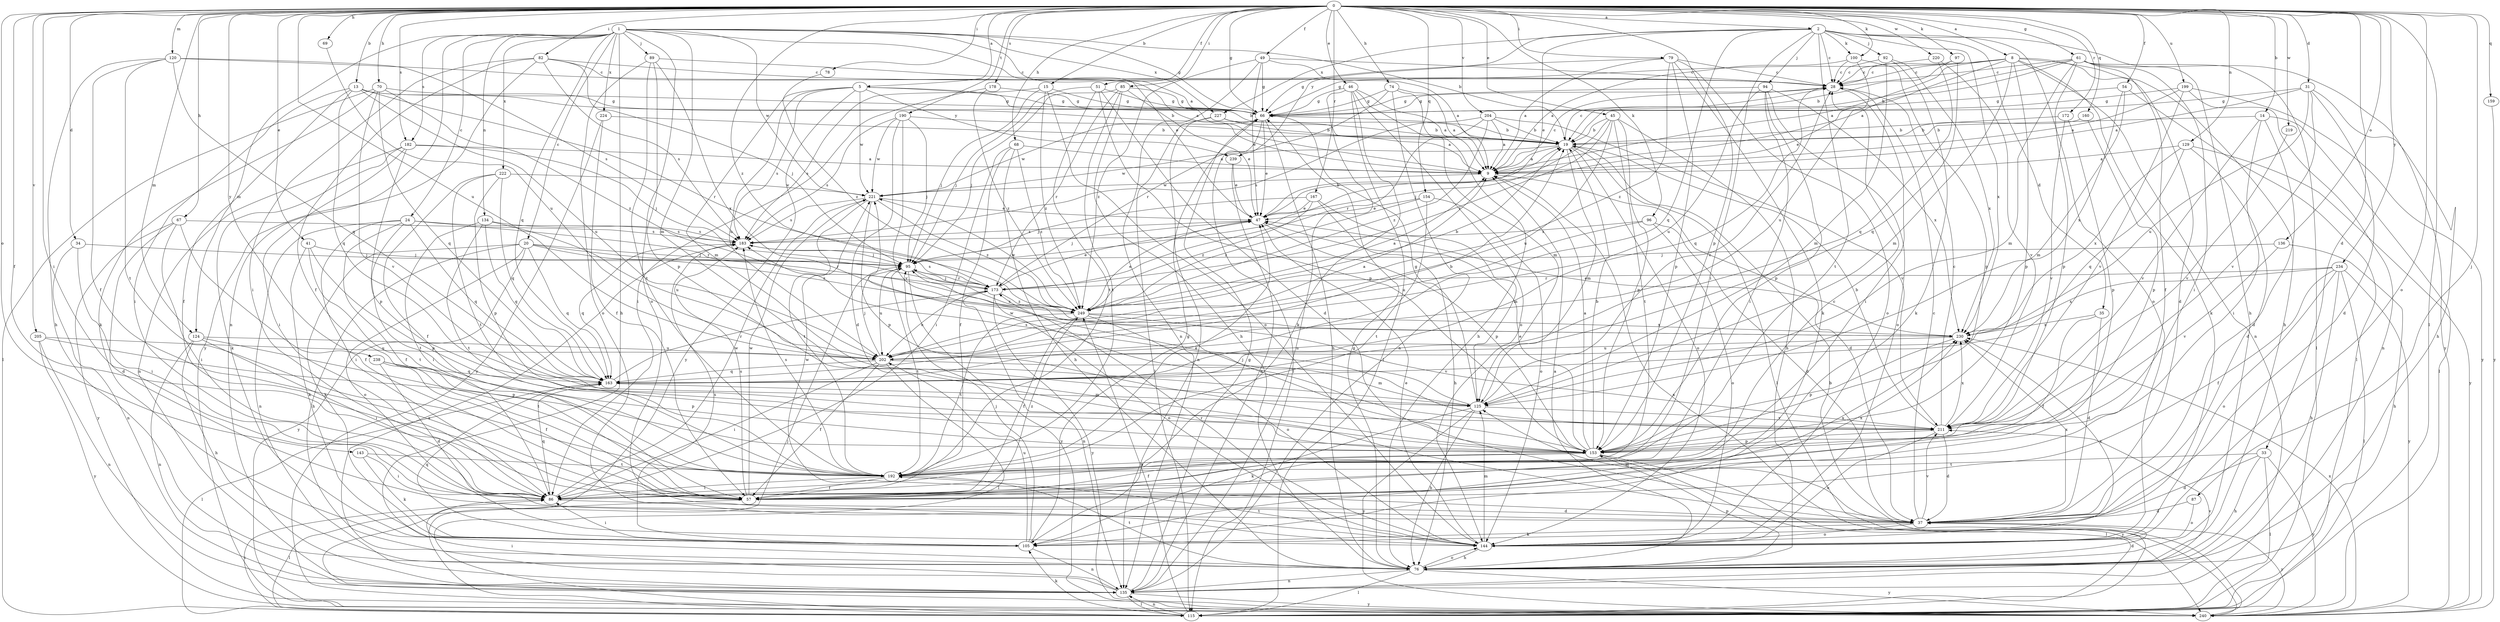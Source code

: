 strict digraph  {
0;
1;
2;
5;
8;
9;
13;
14;
15;
19;
20;
24;
28;
31;
33;
34;
35;
37;
41;
45;
46;
47;
49;
51;
54;
57;
61;
66;
67;
68;
69;
70;
74;
76;
78;
79;
82;
85;
86;
87;
89;
92;
94;
95;
96;
97;
100;
105;
115;
120;
124;
125;
129;
134;
135;
136;
143;
144;
153;
154;
159;
160;
163;
167;
172;
173;
178;
182;
183;
190;
192;
199;
202;
204;
205;
211;
219;
220;
221;
222;
224;
227;
230;
234;
238;
239;
240;
249;
0 -> 2  [label=a];
0 -> 5  [label=a];
0 -> 8  [label=a];
0 -> 13  [label=b];
0 -> 14  [label=b];
0 -> 15  [label=b];
0 -> 31  [label=d];
0 -> 33  [label=d];
0 -> 34  [label=d];
0 -> 41  [label=e];
0 -> 45  [label=e];
0 -> 46  [label=e];
0 -> 49  [label=f];
0 -> 51  [label=f];
0 -> 54  [label=f];
0 -> 57  [label=f];
0 -> 61  [label=g];
0 -> 66  [label=g];
0 -> 67  [label=h];
0 -> 68  [label=h];
0 -> 69  [label=h];
0 -> 70  [label=h];
0 -> 74  [label=h];
0 -> 78  [label=i];
0 -> 79  [label=i];
0 -> 82  [label=i];
0 -> 85  [label=i];
0 -> 86  [label=i];
0 -> 87  [label=j];
0 -> 96  [label=k];
0 -> 97  [label=k];
0 -> 100  [label=k];
0 -> 115  [label=l];
0 -> 120  [label=m];
0 -> 124  [label=m];
0 -> 129  [label=n];
0 -> 136  [label=o];
0 -> 143  [label=o];
0 -> 144  [label=o];
0 -> 153  [label=p];
0 -> 154  [label=q];
0 -> 159  [label=q];
0 -> 160  [label=q];
0 -> 167  [label=r];
0 -> 172  [label=r];
0 -> 178  [label=s];
0 -> 182  [label=s];
0 -> 190  [label=t];
0 -> 199  [label=u];
0 -> 202  [label=u];
0 -> 204  [label=v];
0 -> 205  [label=v];
0 -> 219  [label=w];
0 -> 220  [label=w];
0 -> 234  [label=y];
0 -> 238  [label=y];
0 -> 249  [label=z];
1 -> 9  [label=a];
1 -> 19  [label=b];
1 -> 20  [label=c];
1 -> 24  [label=c];
1 -> 47  [label=e];
1 -> 66  [label=g];
1 -> 76  [label=h];
1 -> 89  [label=j];
1 -> 124  [label=m];
1 -> 125  [label=m];
1 -> 134  [label=n];
1 -> 135  [label=n];
1 -> 144  [label=o];
1 -> 163  [label=q];
1 -> 182  [label=s];
1 -> 221  [label=w];
1 -> 222  [label=x];
1 -> 224  [label=x];
1 -> 227  [label=x];
2 -> 28  [label=c];
2 -> 35  [label=d];
2 -> 47  [label=e];
2 -> 76  [label=h];
2 -> 86  [label=i];
2 -> 92  [label=j];
2 -> 94  [label=j];
2 -> 100  [label=k];
2 -> 144  [label=o];
2 -> 163  [label=q];
2 -> 192  [label=t];
2 -> 227  [label=x];
2 -> 230  [label=x];
2 -> 239  [label=y];
5 -> 19  [label=b];
5 -> 66  [label=g];
5 -> 125  [label=m];
5 -> 183  [label=s];
5 -> 202  [label=u];
5 -> 221  [label=w];
5 -> 239  [label=y];
5 -> 240  [label=y];
8 -> 9  [label=a];
8 -> 28  [label=c];
8 -> 37  [label=d];
8 -> 47  [label=e];
8 -> 66  [label=g];
8 -> 76  [label=h];
8 -> 105  [label=k];
8 -> 125  [label=m];
8 -> 135  [label=n];
8 -> 153  [label=p];
9 -> 28  [label=c];
9 -> 37  [label=d];
9 -> 221  [label=w];
13 -> 19  [label=b];
13 -> 57  [label=f];
13 -> 66  [label=g];
13 -> 86  [label=i];
13 -> 163  [label=q];
13 -> 173  [label=r];
13 -> 202  [label=u];
14 -> 19  [label=b];
14 -> 37  [label=d];
14 -> 86  [label=i];
14 -> 115  [label=l];
14 -> 211  [label=v];
15 -> 66  [label=g];
15 -> 95  [label=j];
15 -> 144  [label=o];
15 -> 183  [label=s];
15 -> 249  [label=z];
19 -> 9  [label=a];
19 -> 28  [label=c];
19 -> 115  [label=l];
19 -> 125  [label=m];
19 -> 144  [label=o];
19 -> 221  [label=w];
20 -> 76  [label=h];
20 -> 95  [label=j];
20 -> 105  [label=k];
20 -> 144  [label=o];
20 -> 163  [label=q];
20 -> 173  [label=r];
20 -> 240  [label=y];
20 -> 249  [label=z];
24 -> 57  [label=f];
24 -> 86  [label=i];
24 -> 135  [label=n];
24 -> 163  [label=q];
24 -> 173  [label=r];
24 -> 183  [label=s];
24 -> 192  [label=t];
28 -> 66  [label=g];
28 -> 86  [label=i];
28 -> 163  [label=q];
31 -> 9  [label=a];
31 -> 37  [label=d];
31 -> 66  [label=g];
31 -> 76  [label=h];
31 -> 202  [label=u];
31 -> 211  [label=v];
33 -> 37  [label=d];
33 -> 76  [label=h];
33 -> 115  [label=l];
33 -> 192  [label=t];
33 -> 240  [label=y];
34 -> 86  [label=i];
34 -> 95  [label=j];
34 -> 135  [label=n];
35 -> 37  [label=d];
35 -> 57  [label=f];
35 -> 230  [label=x];
37 -> 28  [label=c];
37 -> 105  [label=k];
37 -> 125  [label=m];
37 -> 144  [label=o];
37 -> 211  [label=v];
37 -> 221  [label=w];
37 -> 230  [label=x];
37 -> 240  [label=y];
41 -> 95  [label=j];
41 -> 105  [label=k];
41 -> 153  [label=p];
41 -> 192  [label=t];
45 -> 19  [label=b];
45 -> 76  [label=h];
45 -> 95  [label=j];
45 -> 153  [label=p];
45 -> 173  [label=r];
45 -> 192  [label=t];
45 -> 202  [label=u];
46 -> 9  [label=a];
46 -> 66  [label=g];
46 -> 105  [label=k];
46 -> 115  [label=l];
46 -> 125  [label=m];
46 -> 135  [label=n];
46 -> 144  [label=o];
47 -> 19  [label=b];
47 -> 95  [label=j];
47 -> 153  [label=p];
47 -> 183  [label=s];
49 -> 9  [label=a];
49 -> 28  [label=c];
49 -> 47  [label=e];
49 -> 66  [label=g];
49 -> 135  [label=n];
49 -> 249  [label=z];
51 -> 37  [label=d];
51 -> 66  [label=g];
51 -> 95  [label=j];
51 -> 153  [label=p];
51 -> 192  [label=t];
54 -> 66  [label=g];
54 -> 115  [label=l];
54 -> 125  [label=m];
54 -> 230  [label=x];
57 -> 28  [label=c];
57 -> 115  [label=l];
57 -> 183  [label=s];
57 -> 221  [label=w];
57 -> 230  [label=x];
57 -> 249  [label=z];
61 -> 9  [label=a];
61 -> 19  [label=b];
61 -> 28  [label=c];
61 -> 57  [label=f];
61 -> 86  [label=i];
61 -> 115  [label=l];
61 -> 125  [label=m];
61 -> 153  [label=p];
61 -> 240  [label=y];
66 -> 19  [label=b];
66 -> 47  [label=e];
66 -> 76  [label=h];
66 -> 115  [label=l];
66 -> 221  [label=w];
67 -> 37  [label=d];
67 -> 57  [label=f];
67 -> 86  [label=i];
67 -> 183  [label=s];
67 -> 240  [label=y];
68 -> 9  [label=a];
68 -> 57  [label=f];
68 -> 76  [label=h];
68 -> 86  [label=i];
68 -> 249  [label=z];
69 -> 202  [label=u];
70 -> 66  [label=g];
70 -> 105  [label=k];
70 -> 115  [label=l];
70 -> 163  [label=q];
70 -> 211  [label=v];
70 -> 249  [label=z];
74 -> 9  [label=a];
74 -> 66  [label=g];
74 -> 76  [label=h];
74 -> 135  [label=n];
74 -> 173  [label=r];
76 -> 9  [label=a];
76 -> 37  [label=d];
76 -> 66  [label=g];
76 -> 115  [label=l];
76 -> 135  [label=n];
76 -> 144  [label=o];
76 -> 153  [label=p];
76 -> 192  [label=t];
76 -> 240  [label=y];
78 -> 249  [label=z];
79 -> 9  [label=a];
79 -> 28  [label=c];
79 -> 66  [label=g];
79 -> 105  [label=k];
79 -> 144  [label=o];
79 -> 153  [label=p];
79 -> 249  [label=z];
82 -> 9  [label=a];
82 -> 28  [label=c];
82 -> 57  [label=f];
82 -> 86  [label=i];
82 -> 95  [label=j];
82 -> 183  [label=s];
82 -> 240  [label=y];
85 -> 47  [label=e];
85 -> 66  [label=g];
85 -> 76  [label=h];
85 -> 95  [label=j];
85 -> 173  [label=r];
85 -> 192  [label=t];
86 -> 37  [label=d];
86 -> 163  [label=q];
86 -> 221  [label=w];
86 -> 230  [label=x];
87 -> 37  [label=d];
87 -> 144  [label=o];
89 -> 28  [label=c];
89 -> 144  [label=o];
89 -> 153  [label=p];
89 -> 192  [label=t];
89 -> 230  [label=x];
92 -> 28  [label=c];
92 -> 105  [label=k];
92 -> 125  [label=m];
92 -> 230  [label=x];
94 -> 66  [label=g];
94 -> 86  [label=i];
94 -> 144  [label=o];
94 -> 153  [label=p];
94 -> 202  [label=u];
94 -> 230  [label=x];
95 -> 173  [label=r];
95 -> 192  [label=t];
95 -> 202  [label=u];
95 -> 230  [label=x];
95 -> 240  [label=y];
96 -> 37  [label=d];
96 -> 144  [label=o];
96 -> 183  [label=s];
96 -> 202  [label=u];
97 -> 19  [label=b];
97 -> 28  [label=c];
97 -> 163  [label=q];
100 -> 9  [label=a];
100 -> 28  [label=c];
100 -> 153  [label=p];
100 -> 202  [label=u];
105 -> 66  [label=g];
105 -> 86  [label=i];
105 -> 95  [label=j];
105 -> 135  [label=n];
105 -> 163  [label=q];
105 -> 183  [label=s];
105 -> 202  [label=u];
115 -> 86  [label=i];
115 -> 95  [label=j];
115 -> 105  [label=k];
115 -> 135  [label=n];
115 -> 249  [label=z];
120 -> 28  [label=c];
120 -> 57  [label=f];
120 -> 76  [label=h];
120 -> 163  [label=q];
120 -> 183  [label=s];
120 -> 192  [label=t];
124 -> 76  [label=h];
124 -> 86  [label=i];
124 -> 135  [label=n];
124 -> 192  [label=t];
124 -> 202  [label=u];
125 -> 28  [label=c];
125 -> 66  [label=g];
125 -> 76  [label=h];
125 -> 105  [label=k];
125 -> 183  [label=s];
125 -> 211  [label=v];
125 -> 240  [label=y];
129 -> 9  [label=a];
129 -> 37  [label=d];
129 -> 163  [label=q];
129 -> 230  [label=x];
129 -> 240  [label=y];
134 -> 86  [label=i];
134 -> 163  [label=q];
134 -> 183  [label=s];
134 -> 192  [label=t];
134 -> 202  [label=u];
135 -> 66  [label=g];
135 -> 86  [label=i];
135 -> 115  [label=l];
135 -> 183  [label=s];
135 -> 211  [label=v];
135 -> 240  [label=y];
136 -> 76  [label=h];
136 -> 95  [label=j];
136 -> 211  [label=v];
143 -> 86  [label=i];
143 -> 105  [label=k];
143 -> 192  [label=t];
144 -> 47  [label=e];
144 -> 76  [label=h];
144 -> 125  [label=m];
144 -> 173  [label=r];
144 -> 192  [label=t];
144 -> 230  [label=x];
153 -> 9  [label=a];
153 -> 19  [label=b];
153 -> 47  [label=e];
153 -> 57  [label=f];
153 -> 95  [label=j];
153 -> 115  [label=l];
153 -> 192  [label=t];
153 -> 240  [label=y];
154 -> 47  [label=e];
154 -> 144  [label=o];
154 -> 192  [label=t];
154 -> 249  [label=z];
159 -> 240  [label=y];
160 -> 19  [label=b];
160 -> 153  [label=p];
163 -> 19  [label=b];
163 -> 115  [label=l];
163 -> 125  [label=m];
163 -> 173  [label=r];
167 -> 47  [label=e];
167 -> 76  [label=h];
167 -> 95  [label=j];
167 -> 125  [label=m];
167 -> 249  [label=z];
172 -> 19  [label=b];
172 -> 153  [label=p];
172 -> 211  [label=v];
173 -> 47  [label=e];
173 -> 95  [label=j];
173 -> 135  [label=n];
173 -> 144  [label=o];
173 -> 183  [label=s];
173 -> 202  [label=u];
173 -> 240  [label=y];
173 -> 249  [label=z];
178 -> 66  [label=g];
178 -> 86  [label=i];
178 -> 249  [label=z];
182 -> 9  [label=a];
182 -> 86  [label=i];
182 -> 95  [label=j];
182 -> 105  [label=k];
182 -> 135  [label=n];
182 -> 153  [label=p];
183 -> 95  [label=j];
183 -> 163  [label=q];
190 -> 19  [label=b];
190 -> 37  [label=d];
190 -> 95  [label=j];
190 -> 183  [label=s];
190 -> 211  [label=v];
190 -> 221  [label=w];
192 -> 47  [label=e];
192 -> 57  [label=f];
192 -> 86  [label=i];
192 -> 183  [label=s];
199 -> 9  [label=a];
199 -> 66  [label=g];
199 -> 135  [label=n];
199 -> 211  [label=v];
199 -> 240  [label=y];
202 -> 9  [label=a];
202 -> 57  [label=f];
202 -> 86  [label=i];
202 -> 95  [label=j];
202 -> 115  [label=l];
202 -> 125  [label=m];
202 -> 163  [label=q];
204 -> 9  [label=a];
204 -> 19  [label=b];
204 -> 173  [label=r];
204 -> 183  [label=s];
204 -> 211  [label=v];
204 -> 249  [label=z];
205 -> 135  [label=n];
205 -> 153  [label=p];
205 -> 202  [label=u];
205 -> 240  [label=y];
211 -> 19  [label=b];
211 -> 28  [label=c];
211 -> 37  [label=d];
211 -> 144  [label=o];
211 -> 153  [label=p];
211 -> 221  [label=w];
211 -> 230  [label=x];
219 -> 211  [label=v];
220 -> 28  [label=c];
220 -> 163  [label=q];
220 -> 211  [label=v];
221 -> 47  [label=e];
221 -> 153  [label=p];
221 -> 183  [label=s];
221 -> 192  [label=t];
221 -> 249  [label=z];
222 -> 57  [label=f];
222 -> 153  [label=p];
222 -> 163  [label=q];
222 -> 192  [label=t];
222 -> 221  [label=w];
224 -> 19  [label=b];
224 -> 57  [label=f];
224 -> 240  [label=y];
227 -> 9  [label=a];
227 -> 19  [label=b];
227 -> 115  [label=l];
227 -> 135  [label=n];
230 -> 47  [label=e];
230 -> 153  [label=p];
230 -> 202  [label=u];
234 -> 57  [label=f];
234 -> 76  [label=h];
234 -> 115  [label=l];
234 -> 144  [label=o];
234 -> 173  [label=r];
234 -> 230  [label=x];
234 -> 240  [label=y];
238 -> 37  [label=d];
238 -> 57  [label=f];
238 -> 153  [label=p];
238 -> 163  [label=q];
239 -> 47  [label=e];
239 -> 135  [label=n];
240 -> 9  [label=a];
240 -> 19  [label=b];
240 -> 230  [label=x];
249 -> 9  [label=a];
249 -> 19  [label=b];
249 -> 47  [label=e];
249 -> 57  [label=f];
249 -> 144  [label=o];
249 -> 192  [label=t];
249 -> 211  [label=v];
249 -> 221  [label=w];
249 -> 230  [label=x];
}

